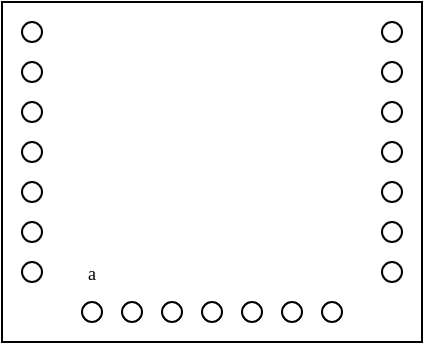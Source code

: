 <mxfile version="20.8.5" type="github">
  <diagram id="XUNsw211o3o_2Q5ld4JQ" name="Page-1">
    <mxGraphModel dx="290" dy="163" grid="1" gridSize="10" guides="1" tooltips="1" connect="1" arrows="1" fold="1" page="1" pageScale="1" pageWidth="827" pageHeight="1169" math="0" shadow="0">
      <root>
        <mxCell id="0" />
        <mxCell id="1" parent="0" />
        <mxCell id="hDWNIPYn-BoX0UfPb-T5-1" value="" style="rounded=0;whiteSpace=wrap;html=1;" vertex="1" parent="1">
          <mxGeometry x="40" y="160" width="210" height="170" as="geometry" />
        </mxCell>
        <mxCell id="hDWNIPYn-BoX0UfPb-T5-2" value="" style="ellipse;whiteSpace=wrap;html=1;aspect=fixed;" vertex="1" parent="1">
          <mxGeometry x="50" y="170" width="10" height="10" as="geometry" />
        </mxCell>
        <mxCell id="hDWNIPYn-BoX0UfPb-T5-4" value="" style="ellipse;whiteSpace=wrap;html=1;aspect=fixed;" vertex="1" parent="1">
          <mxGeometry x="50" y="190" width="10" height="10" as="geometry" />
        </mxCell>
        <mxCell id="hDWNIPYn-BoX0UfPb-T5-5" value="" style="ellipse;whiteSpace=wrap;html=1;aspect=fixed;" vertex="1" parent="1">
          <mxGeometry x="50" y="210" width="10" height="10" as="geometry" />
        </mxCell>
        <mxCell id="hDWNIPYn-BoX0UfPb-T5-6" value="" style="ellipse;whiteSpace=wrap;html=1;aspect=fixed;" vertex="1" parent="1">
          <mxGeometry x="50" y="230" width="10" height="10" as="geometry" />
        </mxCell>
        <mxCell id="hDWNIPYn-BoX0UfPb-T5-7" value="" style="ellipse;whiteSpace=wrap;html=1;aspect=fixed;" vertex="1" parent="1">
          <mxGeometry x="50" y="250" width="10" height="10" as="geometry" />
        </mxCell>
        <mxCell id="hDWNIPYn-BoX0UfPb-T5-8" value="" style="ellipse;whiteSpace=wrap;html=1;aspect=fixed;" vertex="1" parent="1">
          <mxGeometry x="50" y="270" width="10" height="10" as="geometry" />
        </mxCell>
        <mxCell id="hDWNIPYn-BoX0UfPb-T5-9" value="" style="ellipse;whiteSpace=wrap;html=1;aspect=fixed;" vertex="1" parent="1">
          <mxGeometry x="50" y="290" width="10" height="10" as="geometry" />
        </mxCell>
        <mxCell id="hDWNIPYn-BoX0UfPb-T5-10" value="" style="ellipse;whiteSpace=wrap;html=1;aspect=fixed;" vertex="1" parent="1">
          <mxGeometry x="230" y="170" width="10" height="10" as="geometry" />
        </mxCell>
        <mxCell id="hDWNIPYn-BoX0UfPb-T5-11" value="" style="ellipse;whiteSpace=wrap;html=1;aspect=fixed;" vertex="1" parent="1">
          <mxGeometry x="230" y="190" width="10" height="10" as="geometry" />
        </mxCell>
        <mxCell id="hDWNIPYn-BoX0UfPb-T5-12" value="" style="ellipse;whiteSpace=wrap;html=1;aspect=fixed;" vertex="1" parent="1">
          <mxGeometry x="230" y="210" width="10" height="10" as="geometry" />
        </mxCell>
        <mxCell id="hDWNIPYn-BoX0UfPb-T5-13" value="" style="ellipse;whiteSpace=wrap;html=1;aspect=fixed;" vertex="1" parent="1">
          <mxGeometry x="230" y="230" width="10" height="10" as="geometry" />
        </mxCell>
        <mxCell id="hDWNIPYn-BoX0UfPb-T5-14" value="" style="ellipse;whiteSpace=wrap;html=1;aspect=fixed;" vertex="1" parent="1">
          <mxGeometry x="230" y="250" width="10" height="10" as="geometry" />
        </mxCell>
        <mxCell id="hDWNIPYn-BoX0UfPb-T5-15" value="" style="ellipse;whiteSpace=wrap;html=1;aspect=fixed;" vertex="1" parent="1">
          <mxGeometry x="230" y="270" width="10" height="10" as="geometry" />
        </mxCell>
        <mxCell id="hDWNIPYn-BoX0UfPb-T5-16" value="" style="ellipse;whiteSpace=wrap;html=1;aspect=fixed;" vertex="1" parent="1">
          <mxGeometry x="230" y="290" width="10" height="10" as="geometry" />
        </mxCell>
        <mxCell id="hDWNIPYn-BoX0UfPb-T5-17" value="&lt;pre&gt;&lt;br&gt;&lt;/pre&gt;" style="ellipse;whiteSpace=wrap;html=1;aspect=fixed;align=center;" vertex="1" parent="1">
          <mxGeometry x="80" y="310" width="10" height="10" as="geometry" />
        </mxCell>
        <mxCell id="hDWNIPYn-BoX0UfPb-T5-18" value="" style="ellipse;whiteSpace=wrap;html=1;aspect=fixed;" vertex="1" parent="1">
          <mxGeometry x="200" y="310" width="10" height="10" as="geometry" />
        </mxCell>
        <mxCell id="hDWNIPYn-BoX0UfPb-T5-19" value="" style="ellipse;whiteSpace=wrap;html=1;aspect=fixed;" vertex="1" parent="1">
          <mxGeometry x="180" y="310" width="10" height="10" as="geometry" />
        </mxCell>
        <mxCell id="hDWNIPYn-BoX0UfPb-T5-20" value="" style="ellipse;whiteSpace=wrap;html=1;aspect=fixed;" vertex="1" parent="1">
          <mxGeometry x="160" y="310" width="10" height="10" as="geometry" />
        </mxCell>
        <mxCell id="hDWNIPYn-BoX0UfPb-T5-21" value="" style="ellipse;whiteSpace=wrap;html=1;aspect=fixed;" vertex="1" parent="1">
          <mxGeometry x="140" y="310" width="10" height="10" as="geometry" />
        </mxCell>
        <mxCell id="hDWNIPYn-BoX0UfPb-T5-22" value="" style="ellipse;whiteSpace=wrap;html=1;aspect=fixed;" vertex="1" parent="1">
          <mxGeometry x="100" y="310" width="10" height="10" as="geometry" />
        </mxCell>
        <mxCell id="hDWNIPYn-BoX0UfPb-T5-23" value="" style="ellipse;whiteSpace=wrap;html=1;aspect=fixed;" vertex="1" parent="1">
          <mxGeometry x="120" y="310" width="10" height="10" as="geometry" />
        </mxCell>
        <mxCell id="hDWNIPYn-BoX0UfPb-T5-24" value="&lt;pre style=&quot;border-color: var(--border-color); font-size: 12px;&quot;&gt;&lt;font style=&quot;border-color: var(--border-color); font-size: 9px;&quot; data-font-src=&quot;https://fonts.googleapis.com/css?family=ubuntu+mono&quot; face=&quot;ubuntu mono&quot;&gt;a&lt;/font&gt;&lt;/pre&gt;" style="text;html=1;strokeColor=none;fillColor=none;align=center;verticalAlign=middle;whiteSpace=wrap;rounded=0;fontSize=9;" vertex="1" parent="1">
          <mxGeometry x="80" y="290" width="10" height="10" as="geometry" />
        </mxCell>
      </root>
    </mxGraphModel>
  </diagram>
</mxfile>
